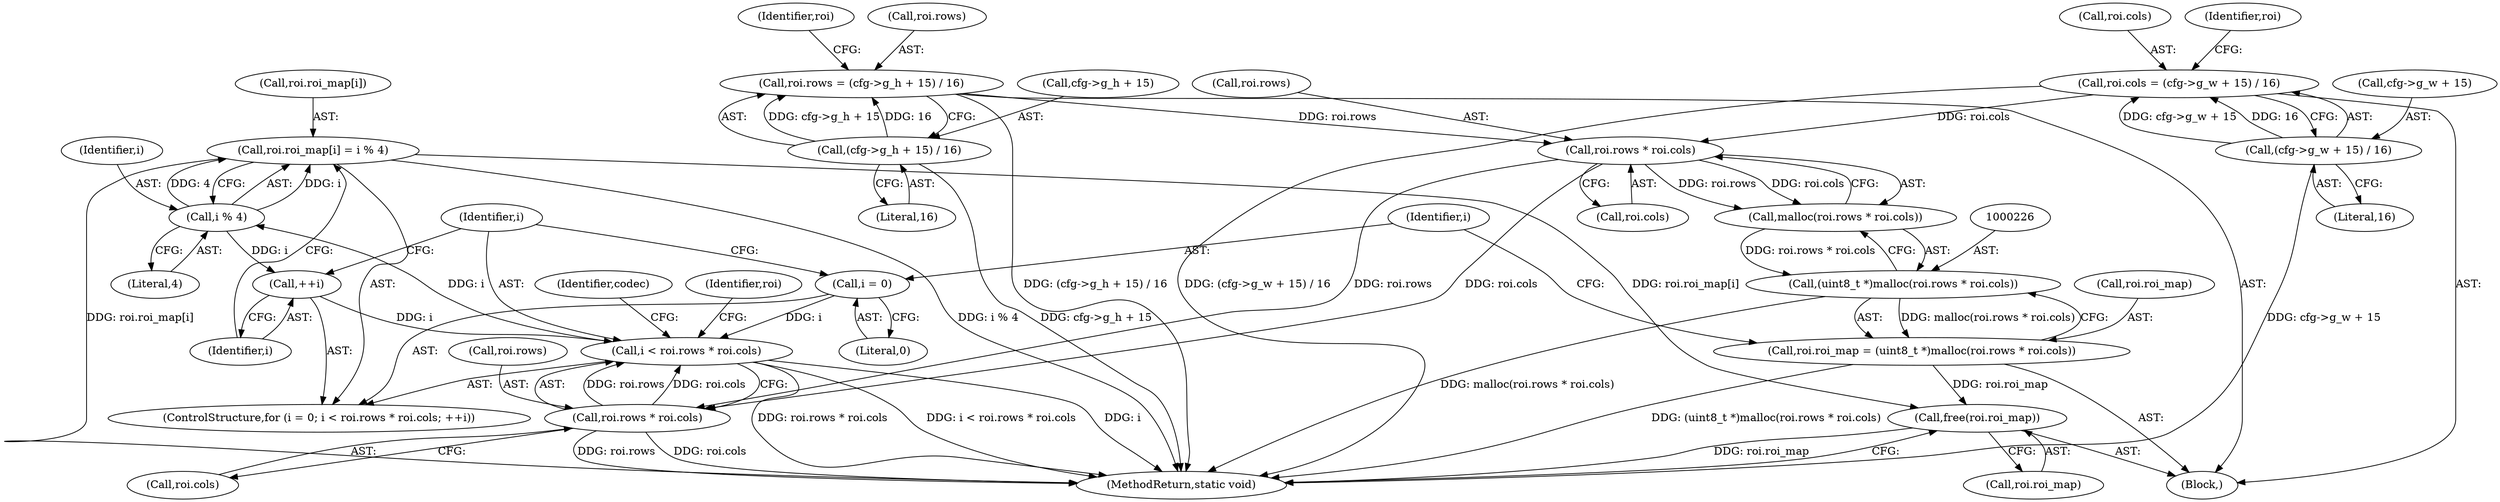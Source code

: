 digraph "0_Android_5a9753fca56f0eeb9f61e342b2fccffc364f9426_9@API" {
"1000268" [label="(Call,free(roi.roi_map))"];
"1000250" [label="(Call,roi.roi_map[i] = i % 4)"];
"1000256" [label="(Call,i % 4)"];
"1000239" [label="(Call,i < roi.rows * roi.cols)"];
"1000236" [label="(Call,i = 0)"];
"1000248" [label="(Call,++i)"];
"1000241" [label="(Call,roi.rows * roi.cols)"];
"1000228" [label="(Call,roi.rows * roi.cols)"];
"1000112" [label="(Call,roi.rows = (cfg->g_h + 15) / 16)"];
"1000116" [label="(Call,(cfg->g_h + 15) / 16)"];
"1000123" [label="(Call,roi.cols = (cfg->g_w + 15) / 16)"];
"1000127" [label="(Call,(cfg->g_w + 15) / 16)"];
"1000221" [label="(Call,roi.roi_map = (uint8_t *)malloc(roi.rows * roi.cols))"];
"1000225" [label="(Call,(uint8_t *)malloc(roi.rows * roi.cols))"];
"1000227" [label="(Call,malloc(roi.rows * roi.cols))"];
"1000227" [label="(Call,malloc(roi.rows * roi.cols))"];
"1000116" [label="(Call,(cfg->g_h + 15) / 16)"];
"1000258" [label="(Literal,4)"];
"1000133" [label="(Literal,16)"];
"1000124" [label="(Call,roi.cols)"];
"1000241" [label="(Call,roi.rows * roi.cols)"];
"1000239" [label="(Call,i < roi.rows * roi.cols)"];
"1000137" [label="(Identifier,roi)"];
"1000128" [label="(Call,cfg->g_w + 15)"];
"1000123" [label="(Call,roi.cols = (cfg->g_w + 15) / 16)"];
"1000125" [label="(Identifier,roi)"];
"1000253" [label="(Identifier,roi)"];
"1000257" [label="(Identifier,i)"];
"1000261" [label="(Identifier,codec)"];
"1000251" [label="(Call,roi.roi_map[i])"];
"1000256" [label="(Call,i % 4)"];
"1000269" [label="(Call,roi.roi_map)"];
"1000250" [label="(Call,roi.roi_map[i] = i % 4)"];
"1000240" [label="(Identifier,i)"];
"1000272" [label="(MethodReturn,static void)"];
"1000127" [label="(Call,(cfg->g_w + 15) / 16)"];
"1000229" [label="(Call,roi.rows)"];
"1000248" [label="(Call,++i)"];
"1000236" [label="(Call,i = 0)"];
"1000117" [label="(Call,cfg->g_h + 15)"];
"1000249" [label="(Identifier,i)"];
"1000103" [label="(Block,)"];
"1000112" [label="(Call,roi.rows = (cfg->g_h + 15) / 16)"];
"1000235" [label="(ControlStructure,for (i = 0; i < roi.rows * roi.cols; ++i))"];
"1000221" [label="(Call,roi.roi_map = (uint8_t *)malloc(roi.rows * roi.cols))"];
"1000245" [label="(Call,roi.cols)"];
"1000242" [label="(Call,roi.rows)"];
"1000237" [label="(Identifier,i)"];
"1000228" [label="(Call,roi.rows * roi.cols)"];
"1000238" [label="(Literal,0)"];
"1000113" [label="(Call,roi.rows)"];
"1000232" [label="(Call,roi.cols)"];
"1000268" [label="(Call,free(roi.roi_map))"];
"1000122" [label="(Literal,16)"];
"1000225" [label="(Call,(uint8_t *)malloc(roi.rows * roi.cols))"];
"1000222" [label="(Call,roi.roi_map)"];
"1000268" -> "1000103"  [label="AST: "];
"1000268" -> "1000269"  [label="CFG: "];
"1000269" -> "1000268"  [label="AST: "];
"1000272" -> "1000268"  [label="CFG: "];
"1000268" -> "1000272"  [label="DDG: roi.roi_map"];
"1000250" -> "1000268"  [label="DDG: roi.roi_map[i]"];
"1000221" -> "1000268"  [label="DDG: roi.roi_map"];
"1000250" -> "1000235"  [label="AST: "];
"1000250" -> "1000256"  [label="CFG: "];
"1000251" -> "1000250"  [label="AST: "];
"1000256" -> "1000250"  [label="AST: "];
"1000249" -> "1000250"  [label="CFG: "];
"1000250" -> "1000272"  [label="DDG: roi.roi_map[i]"];
"1000250" -> "1000272"  [label="DDG: i % 4"];
"1000256" -> "1000250"  [label="DDG: i"];
"1000256" -> "1000250"  [label="DDG: 4"];
"1000256" -> "1000258"  [label="CFG: "];
"1000257" -> "1000256"  [label="AST: "];
"1000258" -> "1000256"  [label="AST: "];
"1000256" -> "1000248"  [label="DDG: i"];
"1000239" -> "1000256"  [label="DDG: i"];
"1000239" -> "1000235"  [label="AST: "];
"1000239" -> "1000241"  [label="CFG: "];
"1000240" -> "1000239"  [label="AST: "];
"1000241" -> "1000239"  [label="AST: "];
"1000253" -> "1000239"  [label="CFG: "];
"1000261" -> "1000239"  [label="CFG: "];
"1000239" -> "1000272"  [label="DDG: i < roi.rows * roi.cols"];
"1000239" -> "1000272"  [label="DDG: i"];
"1000239" -> "1000272"  [label="DDG: roi.rows * roi.cols"];
"1000236" -> "1000239"  [label="DDG: i"];
"1000248" -> "1000239"  [label="DDG: i"];
"1000241" -> "1000239"  [label="DDG: roi.rows"];
"1000241" -> "1000239"  [label="DDG: roi.cols"];
"1000236" -> "1000235"  [label="AST: "];
"1000236" -> "1000238"  [label="CFG: "];
"1000237" -> "1000236"  [label="AST: "];
"1000238" -> "1000236"  [label="AST: "];
"1000240" -> "1000236"  [label="CFG: "];
"1000248" -> "1000235"  [label="AST: "];
"1000248" -> "1000249"  [label="CFG: "];
"1000249" -> "1000248"  [label="AST: "];
"1000240" -> "1000248"  [label="CFG: "];
"1000241" -> "1000245"  [label="CFG: "];
"1000242" -> "1000241"  [label="AST: "];
"1000245" -> "1000241"  [label="AST: "];
"1000241" -> "1000272"  [label="DDG: roi.rows"];
"1000241" -> "1000272"  [label="DDG: roi.cols"];
"1000228" -> "1000241"  [label="DDG: roi.rows"];
"1000228" -> "1000241"  [label="DDG: roi.cols"];
"1000228" -> "1000227"  [label="AST: "];
"1000228" -> "1000232"  [label="CFG: "];
"1000229" -> "1000228"  [label="AST: "];
"1000232" -> "1000228"  [label="AST: "];
"1000227" -> "1000228"  [label="CFG: "];
"1000228" -> "1000227"  [label="DDG: roi.rows"];
"1000228" -> "1000227"  [label="DDG: roi.cols"];
"1000112" -> "1000228"  [label="DDG: roi.rows"];
"1000123" -> "1000228"  [label="DDG: roi.cols"];
"1000112" -> "1000103"  [label="AST: "];
"1000112" -> "1000116"  [label="CFG: "];
"1000113" -> "1000112"  [label="AST: "];
"1000116" -> "1000112"  [label="AST: "];
"1000125" -> "1000112"  [label="CFG: "];
"1000112" -> "1000272"  [label="DDG: (cfg->g_h + 15) / 16"];
"1000116" -> "1000112"  [label="DDG: cfg->g_h + 15"];
"1000116" -> "1000112"  [label="DDG: 16"];
"1000116" -> "1000122"  [label="CFG: "];
"1000117" -> "1000116"  [label="AST: "];
"1000122" -> "1000116"  [label="AST: "];
"1000116" -> "1000272"  [label="DDG: cfg->g_h + 15"];
"1000123" -> "1000103"  [label="AST: "];
"1000123" -> "1000127"  [label="CFG: "];
"1000124" -> "1000123"  [label="AST: "];
"1000127" -> "1000123"  [label="AST: "];
"1000137" -> "1000123"  [label="CFG: "];
"1000123" -> "1000272"  [label="DDG: (cfg->g_w + 15) / 16"];
"1000127" -> "1000123"  [label="DDG: cfg->g_w + 15"];
"1000127" -> "1000123"  [label="DDG: 16"];
"1000127" -> "1000133"  [label="CFG: "];
"1000128" -> "1000127"  [label="AST: "];
"1000133" -> "1000127"  [label="AST: "];
"1000127" -> "1000272"  [label="DDG: cfg->g_w + 15"];
"1000221" -> "1000103"  [label="AST: "];
"1000221" -> "1000225"  [label="CFG: "];
"1000222" -> "1000221"  [label="AST: "];
"1000225" -> "1000221"  [label="AST: "];
"1000237" -> "1000221"  [label="CFG: "];
"1000221" -> "1000272"  [label="DDG: (uint8_t *)malloc(roi.rows * roi.cols)"];
"1000225" -> "1000221"  [label="DDG: malloc(roi.rows * roi.cols)"];
"1000225" -> "1000227"  [label="CFG: "];
"1000226" -> "1000225"  [label="AST: "];
"1000227" -> "1000225"  [label="AST: "];
"1000225" -> "1000272"  [label="DDG: malloc(roi.rows * roi.cols)"];
"1000227" -> "1000225"  [label="DDG: roi.rows * roi.cols"];
}
